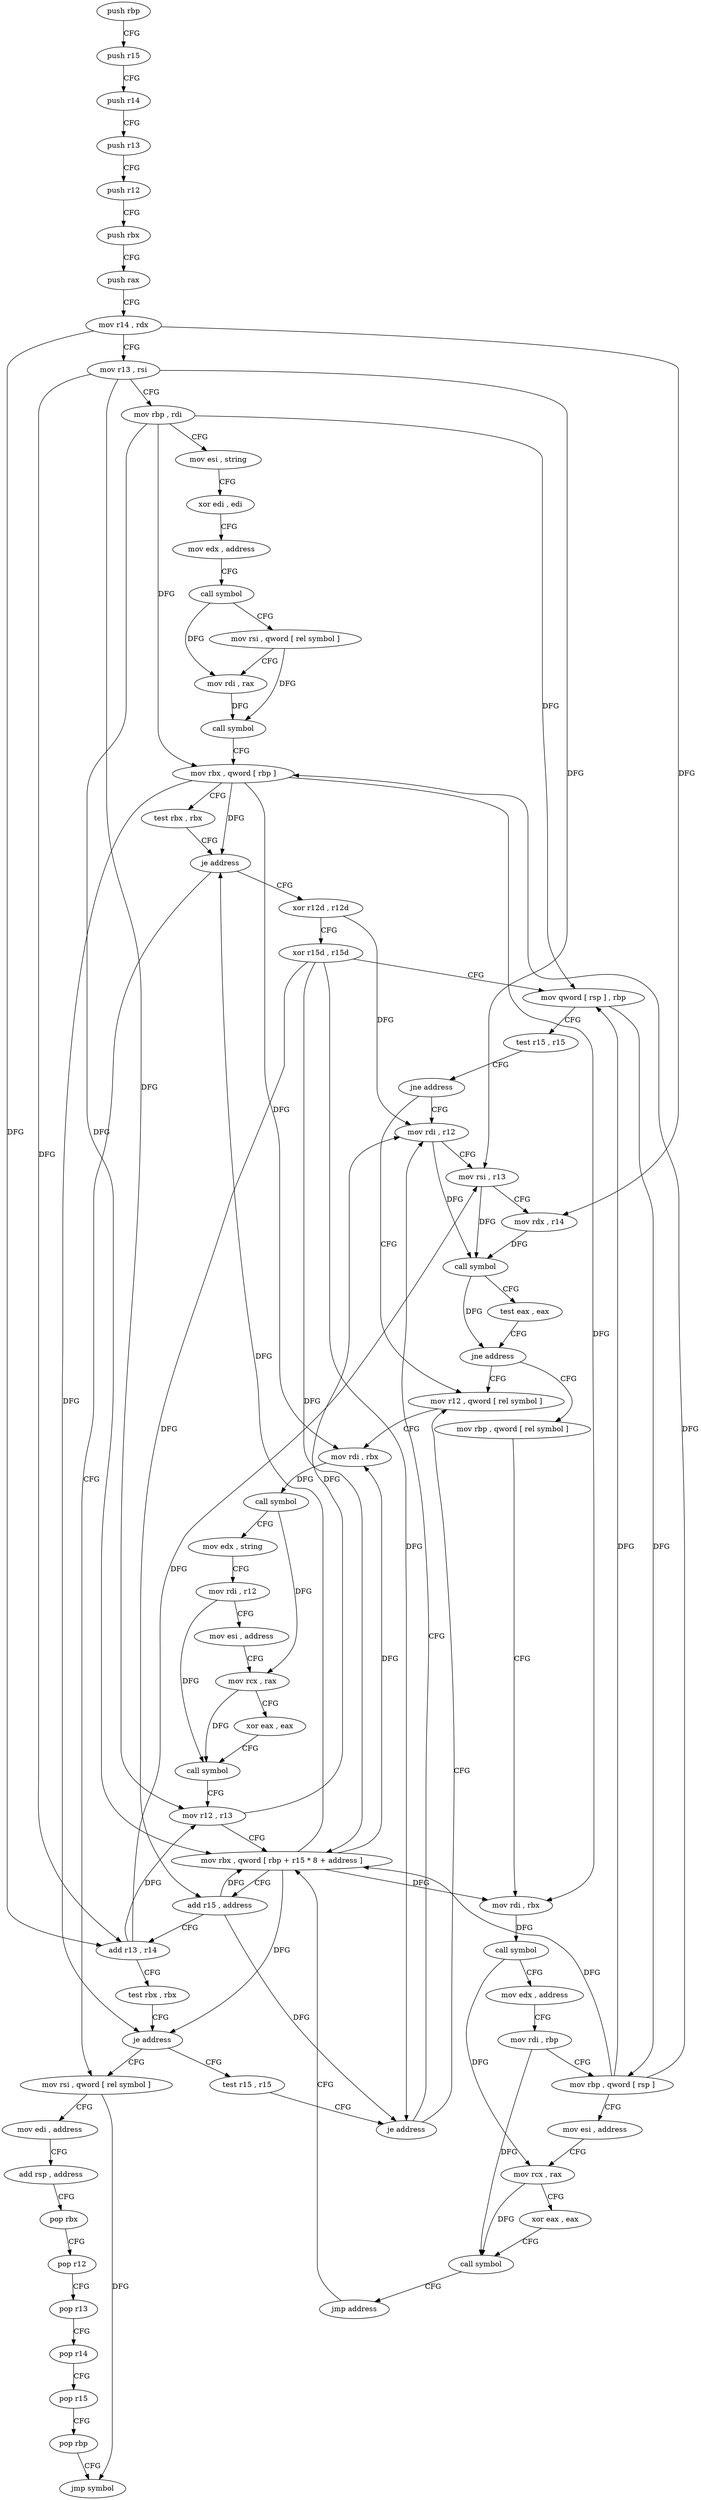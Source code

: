 digraph "func" {
"4231360" [label = "push rbp" ]
"4231361" [label = "push r15" ]
"4231363" [label = "push r14" ]
"4231365" [label = "push r13" ]
"4231367" [label = "push r12" ]
"4231369" [label = "push rbx" ]
"4231370" [label = "push rax" ]
"4231371" [label = "mov r14 , rdx" ]
"4231374" [label = "mov r13 , rsi" ]
"4231377" [label = "mov rbp , rdi" ]
"4231380" [label = "mov esi , string" ]
"4231385" [label = "xor edi , edi" ]
"4231387" [label = "mov edx , address" ]
"4231392" [label = "call symbol" ]
"4231397" [label = "mov rsi , qword [ rel symbol ]" ]
"4231404" [label = "mov rdi , rax" ]
"4231407" [label = "call symbol" ]
"4231412" [label = "mov rbx , qword [ rbp ]" ]
"4231416" [label = "test rbx , rbx" ]
"4231419" [label = "je address" ]
"4231565" [label = "mov rsi , qword [ rel symbol ]" ]
"4231425" [label = "xor r12d , r12d" ]
"4231572" [label = "mov edi , address" ]
"4231577" [label = "add rsp , address" ]
"4231581" [label = "pop rbx" ]
"4231582" [label = "pop r12" ]
"4231584" [label = "pop r13" ]
"4231586" [label = "pop r14" ]
"4231588" [label = "pop r15" ]
"4231590" [label = "pop rbp" ]
"4231591" [label = "jmp symbol" ]
"4231428" [label = "xor r15d , r15d" ]
"4231431" [label = "mov qword [ rsp ] , rbp" ]
"4231435" [label = "test r15 , r15" ]
"4231438" [label = "jne address" ]
"4231503" [label = "mov rdi , r12" ]
"4231440" [label = "mov r12 , qword [ rel symbol ]" ]
"4231506" [label = "mov rsi , r13" ]
"4231509" [label = "mov rdx , r14" ]
"4231512" [label = "call symbol" ]
"4231517" [label = "test eax , eax" ]
"4231519" [label = "jne address" ]
"4231521" [label = "mov rbp , qword [ rel symbol ]" ]
"4231447" [label = "mov rdi , rbx" ]
"4231450" [label = "call symbol" ]
"4231455" [label = "mov edx , string" ]
"4231460" [label = "mov rdi , r12" ]
"4231463" [label = "mov esi , address" ]
"4231468" [label = "mov rcx , rax" ]
"4231471" [label = "xor eax , eax" ]
"4231473" [label = "call symbol" ]
"4231478" [label = "mov r12 , r13" ]
"4231481" [label = "mov rbx , qword [ rbp + r15 * 8 + address ]" ]
"4231528" [label = "mov rdi , rbx" ]
"4231531" [label = "call symbol" ]
"4231536" [label = "mov edx , address" ]
"4231541" [label = "mov rdi , rbp" ]
"4231544" [label = "mov rbp , qword [ rsp ]" ]
"4231548" [label = "mov esi , address" ]
"4231553" [label = "mov rcx , rax" ]
"4231556" [label = "xor eax , eax" ]
"4231558" [label = "call symbol" ]
"4231563" [label = "jmp address" ]
"4231498" [label = "test r15 , r15" ]
"4231501" [label = "je address" ]
"4231486" [label = "add r15 , address" ]
"4231490" [label = "add r13 , r14" ]
"4231493" [label = "test rbx , rbx" ]
"4231496" [label = "je address" ]
"4231360" -> "4231361" [ label = "CFG" ]
"4231361" -> "4231363" [ label = "CFG" ]
"4231363" -> "4231365" [ label = "CFG" ]
"4231365" -> "4231367" [ label = "CFG" ]
"4231367" -> "4231369" [ label = "CFG" ]
"4231369" -> "4231370" [ label = "CFG" ]
"4231370" -> "4231371" [ label = "CFG" ]
"4231371" -> "4231374" [ label = "CFG" ]
"4231371" -> "4231509" [ label = "DFG" ]
"4231371" -> "4231490" [ label = "DFG" ]
"4231374" -> "4231377" [ label = "CFG" ]
"4231374" -> "4231506" [ label = "DFG" ]
"4231374" -> "4231478" [ label = "DFG" ]
"4231374" -> "4231490" [ label = "DFG" ]
"4231377" -> "4231380" [ label = "CFG" ]
"4231377" -> "4231412" [ label = "DFG" ]
"4231377" -> "4231431" [ label = "DFG" ]
"4231377" -> "4231481" [ label = "DFG" ]
"4231380" -> "4231385" [ label = "CFG" ]
"4231385" -> "4231387" [ label = "CFG" ]
"4231387" -> "4231392" [ label = "CFG" ]
"4231392" -> "4231397" [ label = "CFG" ]
"4231392" -> "4231404" [ label = "DFG" ]
"4231397" -> "4231404" [ label = "CFG" ]
"4231397" -> "4231407" [ label = "DFG" ]
"4231404" -> "4231407" [ label = "DFG" ]
"4231407" -> "4231412" [ label = "CFG" ]
"4231412" -> "4231416" [ label = "CFG" ]
"4231412" -> "4231419" [ label = "DFG" ]
"4231412" -> "4231447" [ label = "DFG" ]
"4231412" -> "4231528" [ label = "DFG" ]
"4231412" -> "4231496" [ label = "DFG" ]
"4231416" -> "4231419" [ label = "CFG" ]
"4231419" -> "4231565" [ label = "CFG" ]
"4231419" -> "4231425" [ label = "CFG" ]
"4231565" -> "4231572" [ label = "CFG" ]
"4231565" -> "4231591" [ label = "DFG" ]
"4231425" -> "4231428" [ label = "CFG" ]
"4231425" -> "4231503" [ label = "DFG" ]
"4231572" -> "4231577" [ label = "CFG" ]
"4231577" -> "4231581" [ label = "CFG" ]
"4231581" -> "4231582" [ label = "CFG" ]
"4231582" -> "4231584" [ label = "CFG" ]
"4231584" -> "4231586" [ label = "CFG" ]
"4231586" -> "4231588" [ label = "CFG" ]
"4231588" -> "4231590" [ label = "CFG" ]
"4231590" -> "4231591" [ label = "CFG" ]
"4231428" -> "4231431" [ label = "CFG" ]
"4231428" -> "4231481" [ label = "DFG" ]
"4231428" -> "4231486" [ label = "DFG" ]
"4231428" -> "4231501" [ label = "DFG" ]
"4231431" -> "4231435" [ label = "CFG" ]
"4231431" -> "4231544" [ label = "DFG" ]
"4231435" -> "4231438" [ label = "CFG" ]
"4231438" -> "4231503" [ label = "CFG" ]
"4231438" -> "4231440" [ label = "CFG" ]
"4231503" -> "4231506" [ label = "CFG" ]
"4231503" -> "4231512" [ label = "DFG" ]
"4231440" -> "4231447" [ label = "CFG" ]
"4231506" -> "4231509" [ label = "CFG" ]
"4231506" -> "4231512" [ label = "DFG" ]
"4231509" -> "4231512" [ label = "DFG" ]
"4231512" -> "4231517" [ label = "CFG" ]
"4231512" -> "4231519" [ label = "DFG" ]
"4231517" -> "4231519" [ label = "CFG" ]
"4231519" -> "4231440" [ label = "CFG" ]
"4231519" -> "4231521" [ label = "CFG" ]
"4231521" -> "4231528" [ label = "CFG" ]
"4231447" -> "4231450" [ label = "DFG" ]
"4231450" -> "4231455" [ label = "CFG" ]
"4231450" -> "4231468" [ label = "DFG" ]
"4231455" -> "4231460" [ label = "CFG" ]
"4231460" -> "4231463" [ label = "CFG" ]
"4231460" -> "4231473" [ label = "DFG" ]
"4231463" -> "4231468" [ label = "CFG" ]
"4231468" -> "4231471" [ label = "CFG" ]
"4231468" -> "4231473" [ label = "DFG" ]
"4231471" -> "4231473" [ label = "CFG" ]
"4231473" -> "4231478" [ label = "CFG" ]
"4231478" -> "4231481" [ label = "CFG" ]
"4231478" -> "4231503" [ label = "DFG" ]
"4231481" -> "4231486" [ label = "CFG" ]
"4231481" -> "4231419" [ label = "DFG" ]
"4231481" -> "4231447" [ label = "DFG" ]
"4231481" -> "4231528" [ label = "DFG" ]
"4231481" -> "4231496" [ label = "DFG" ]
"4231528" -> "4231531" [ label = "DFG" ]
"4231531" -> "4231536" [ label = "CFG" ]
"4231531" -> "4231553" [ label = "DFG" ]
"4231536" -> "4231541" [ label = "CFG" ]
"4231541" -> "4231544" [ label = "CFG" ]
"4231541" -> "4231558" [ label = "DFG" ]
"4231544" -> "4231548" [ label = "CFG" ]
"4231544" -> "4231412" [ label = "DFG" ]
"4231544" -> "4231431" [ label = "DFG" ]
"4231544" -> "4231481" [ label = "DFG" ]
"4231548" -> "4231553" [ label = "CFG" ]
"4231553" -> "4231556" [ label = "CFG" ]
"4231553" -> "4231558" [ label = "DFG" ]
"4231556" -> "4231558" [ label = "CFG" ]
"4231558" -> "4231563" [ label = "CFG" ]
"4231563" -> "4231481" [ label = "CFG" ]
"4231498" -> "4231501" [ label = "CFG" ]
"4231501" -> "4231440" [ label = "CFG" ]
"4231501" -> "4231503" [ label = "CFG" ]
"4231486" -> "4231490" [ label = "CFG" ]
"4231486" -> "4231481" [ label = "DFG" ]
"4231486" -> "4231501" [ label = "DFG" ]
"4231490" -> "4231493" [ label = "CFG" ]
"4231490" -> "4231506" [ label = "DFG" ]
"4231490" -> "4231478" [ label = "DFG" ]
"4231493" -> "4231496" [ label = "CFG" ]
"4231496" -> "4231565" [ label = "CFG" ]
"4231496" -> "4231498" [ label = "CFG" ]
}
